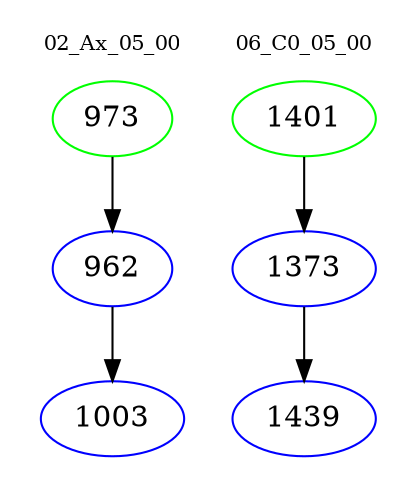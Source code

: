 digraph{
subgraph cluster_0 {
color = white
label = "02_Ax_05_00";
fontsize=10;
T0_973 [label="973", color="green"]
T0_973 -> T0_962 [color="black"]
T0_962 [label="962", color="blue"]
T0_962 -> T0_1003 [color="black"]
T0_1003 [label="1003", color="blue"]
}
subgraph cluster_1 {
color = white
label = "06_C0_05_00";
fontsize=10;
T1_1401 [label="1401", color="green"]
T1_1401 -> T1_1373 [color="black"]
T1_1373 [label="1373", color="blue"]
T1_1373 -> T1_1439 [color="black"]
T1_1439 [label="1439", color="blue"]
}
}
